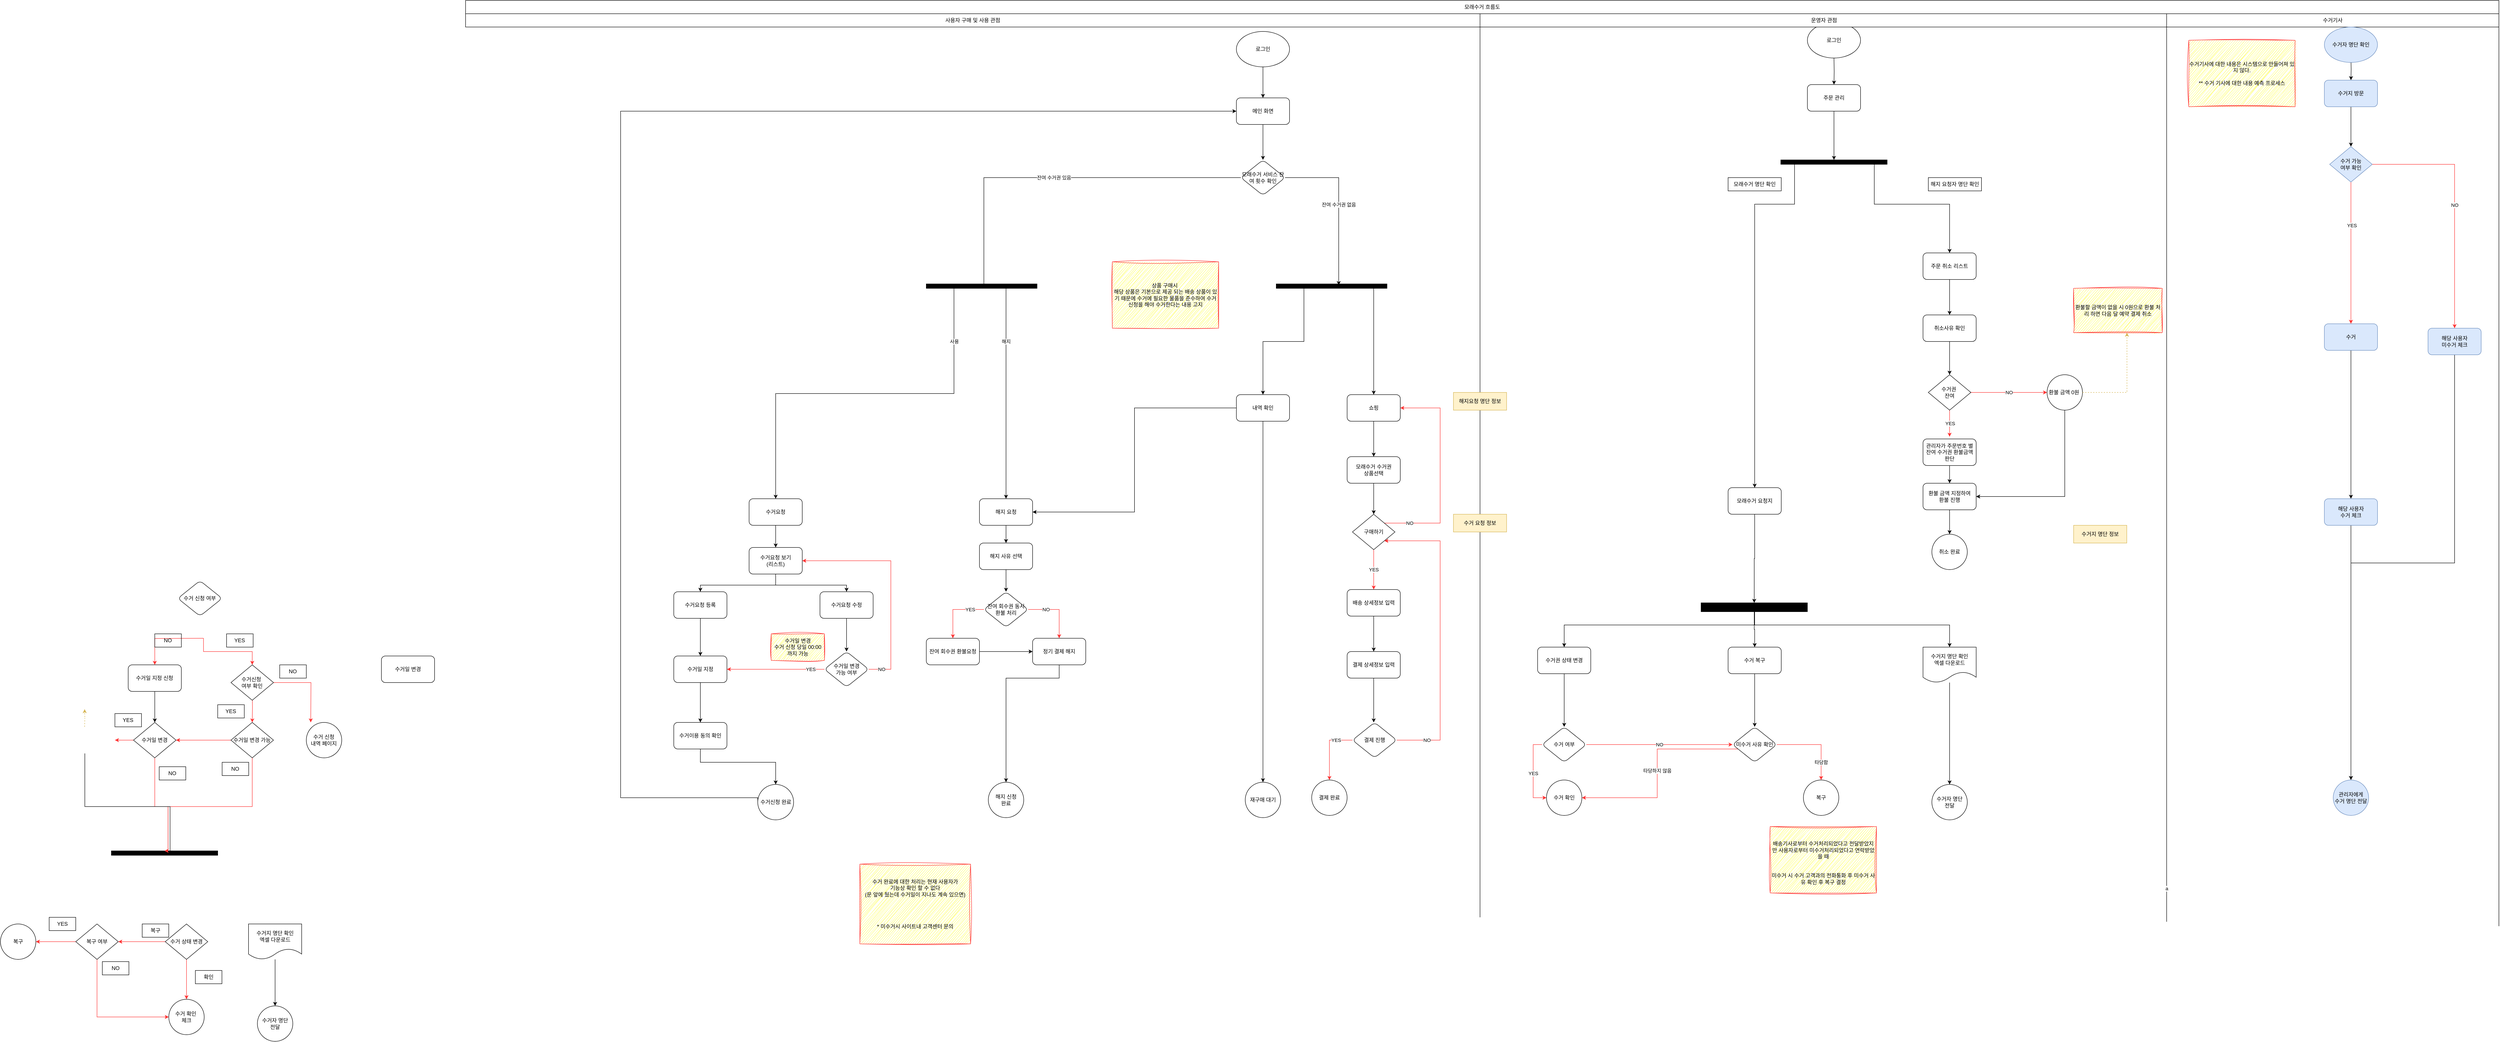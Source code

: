 <mxfile version="22.0.7" type="google">
  <diagram id="C5RBs43oDa-KdzZeNtuy" name="Page-1">
    <mxGraphModel grid="1" page="1" gridSize="10" guides="1" tooltips="1" connect="1" arrows="1" fold="1" pageScale="1" pageWidth="1200" pageHeight="1920" math="0" shadow="0">
      <root>
        <mxCell id="WIyWlLk6GJQsqaUBKTNV-0" />
        <mxCell id="WIyWlLk6GJQsqaUBKTNV-1" parent="WIyWlLk6GJQsqaUBKTNV-0" />
        <mxCell id="hfUMV4JjxT8LaMkukJHo-2" value="" style="edgeStyle=orthogonalEdgeStyle;rounded=0;orthogonalLoop=1;jettySize=auto;html=1;" edge="1" parent="WIyWlLk6GJQsqaUBKTNV-1" source="hfUMV4JjxT8LaMkukJHo-0" target="hfUMV4JjxT8LaMkukJHo-1">
          <mxGeometry relative="1" as="geometry" />
        </mxCell>
        <mxCell id="hfUMV4JjxT8LaMkukJHo-0" value="로그인" style="ellipse;whiteSpace=wrap;html=1;" vertex="1" parent="WIyWlLk6GJQsqaUBKTNV-1">
          <mxGeometry x="690" y="-60" width="120" height="80" as="geometry" />
        </mxCell>
        <mxCell id="hfUMV4JjxT8LaMkukJHo-4" style="edgeStyle=orthogonalEdgeStyle;rounded=0;orthogonalLoop=1;jettySize=auto;html=1;entryX=0.5;entryY=0;entryDx=0;entryDy=0;" edge="1" parent="WIyWlLk6GJQsqaUBKTNV-1" source="hfUMV4JjxT8LaMkukJHo-1" target="3d2tBKjzDwxo3XAQTUSo-152">
          <mxGeometry relative="1" as="geometry">
            <mxPoint x="750" y="280" as="targetPoint" />
          </mxGeometry>
        </mxCell>
        <mxCell id="hfUMV4JjxT8LaMkukJHo-1" value="메인 화면" style="rounded=1;whiteSpace=wrap;html=1;" vertex="1" parent="WIyWlLk6GJQsqaUBKTNV-1">
          <mxGeometry x="690" y="90" width="120" height="60" as="geometry" />
        </mxCell>
        <mxCell id="hfUMV4JjxT8LaMkukJHo-18" value="" style="edgeStyle=orthogonalEdgeStyle;rounded=0;orthogonalLoop=1;jettySize=auto;html=1;strokeColor=#FF3333;" edge="1" parent="WIyWlLk6GJQsqaUBKTNV-1" target="hfUMV4JjxT8LaMkukJHo-17">
          <mxGeometry relative="1" as="geometry">
            <mxPoint x="-1641.627" y="1309.986" as="sourcePoint" />
          </mxGeometry>
        </mxCell>
        <mxCell id="hfUMV4JjxT8LaMkukJHo-39" style="edgeStyle=orthogonalEdgeStyle;rounded=0;orthogonalLoop=1;jettySize=auto;html=1;entryX=0.5;entryY=0;entryDx=0;entryDy=0;strokeColor=#FF3333;" edge="1" parent="WIyWlLk6GJQsqaUBKTNV-1">
          <mxGeometry relative="1" as="geometry">
            <mxPoint x="-1641.627" y="1309.986" as="sourcePoint" />
            <mxPoint x="-1531.61" y="1370" as="targetPoint" />
            <Array as="points">
              <mxPoint x="-1641.55" y="1340" />
              <mxPoint x="-1531.55" y="1340" />
            </Array>
          </mxGeometry>
        </mxCell>
        <mxCell id="hfUMV4JjxT8LaMkukJHo-15" value="수거 신청 여부" style="rhombus;whiteSpace=wrap;html=1;rounded=1;" vertex="1" parent="WIyWlLk6GJQsqaUBKTNV-1">
          <mxGeometry x="-1699.55" y="1180" width="100" height="80" as="geometry" />
        </mxCell>
        <mxCell id="hfUMV4JjxT8LaMkukJHo-24" value="" style="edgeStyle=orthogonalEdgeStyle;rounded=0;orthogonalLoop=1;jettySize=auto;html=1;" edge="1" parent="WIyWlLk6GJQsqaUBKTNV-1" source="hfUMV4JjxT8LaMkukJHo-17" target="hfUMV4JjxT8LaMkukJHo-23">
          <mxGeometry relative="1" as="geometry" />
        </mxCell>
        <mxCell id="hfUMV4JjxT8LaMkukJHo-17" value="수거일 지정 신청" style="whiteSpace=wrap;html=1;rounded=1;" vertex="1" parent="WIyWlLk6GJQsqaUBKTNV-1">
          <mxGeometry x="-1811.61" y="1370" width="120" height="60" as="geometry" />
        </mxCell>
        <mxCell id="hfUMV4JjxT8LaMkukJHo-28" value="" style="edgeStyle=orthogonalEdgeStyle;rounded=0;orthogonalLoop=1;jettySize=auto;html=1;strokeColor=#FF3333;" edge="1" parent="WIyWlLk6GJQsqaUBKTNV-1" source="hfUMV4JjxT8LaMkukJHo-23">
          <mxGeometry relative="1" as="geometry">
            <mxPoint x="-1841.61" y="1540" as="targetPoint" />
          </mxGeometry>
        </mxCell>
        <mxCell id="hfUMV4JjxT8LaMkukJHo-374" style="edgeStyle=orthogonalEdgeStyle;rounded=0;orthogonalLoop=1;jettySize=auto;html=1;entryX=0.5;entryY=0;entryDx=0;entryDy=0;strokeColor=#FF3333;" edge="1" parent="WIyWlLk6GJQsqaUBKTNV-1" source="hfUMV4JjxT8LaMkukJHo-23" target="hfUMV4JjxT8LaMkukJHo-33">
          <mxGeometry relative="1" as="geometry">
            <Array as="points">
              <mxPoint x="-1751.61" y="1690" />
              <mxPoint x="-1721.61" y="1690" />
            </Array>
          </mxGeometry>
        </mxCell>
        <mxCell id="hfUMV4JjxT8LaMkukJHo-23" value="수거일 변경" style="rhombus;whiteSpace=wrap;html=1;" vertex="1" parent="WIyWlLk6GJQsqaUBKTNV-1">
          <mxGeometry x="-1799.61" y="1500" width="96" height="80" as="geometry" />
        </mxCell>
        <mxCell id="hfUMV4JjxT8LaMkukJHo-26" value="NO" style="text;html=1;strokeColor=default;fillColor=none;align=center;verticalAlign=middle;whiteSpace=wrap;rounded=0;" vertex="1" parent="WIyWlLk6GJQsqaUBKTNV-1">
          <mxGeometry x="-1751.61" y="1300" width="60" height="30" as="geometry" />
        </mxCell>
        <mxCell id="hfUMV4JjxT8LaMkukJHo-339" style="edgeStyle=orthogonalEdgeStyle;rounded=0;orthogonalLoop=1;jettySize=auto;html=1;dashed=1;fillColor=#fff2cc;strokeColor=#d6b656;" edge="1" parent="WIyWlLk6GJQsqaUBKTNV-1">
          <mxGeometry relative="1" as="geometry">
            <mxPoint x="-1910" y="1510" as="sourcePoint" />
            <mxPoint x="-1910" y="1470.0" as="targetPoint" />
          </mxGeometry>
        </mxCell>
        <mxCell id="hfUMV4JjxT8LaMkukJHo-27" value="수거일 변경" style="rounded=1;whiteSpace=wrap;html=1;" vertex="1" parent="WIyWlLk6GJQsqaUBKTNV-1">
          <mxGeometry x="-1240" y="1350" width="120" height="60" as="geometry" />
        </mxCell>
        <mxCell id="hfUMV4JjxT8LaMkukJHo-29" value="YES" style="text;html=1;strokeColor=default;fillColor=none;align=center;verticalAlign=middle;whiteSpace=wrap;rounded=0;" vertex="1" parent="WIyWlLk6GJQsqaUBKTNV-1">
          <mxGeometry x="-1841.61" y="1480" width="60" height="30" as="geometry" />
        </mxCell>
        <mxCell id="hfUMV4JjxT8LaMkukJHo-30" value="NO" style="text;html=1;strokeColor=default;fillColor=none;align=center;verticalAlign=middle;whiteSpace=wrap;rounded=0;" vertex="1" parent="WIyWlLk6GJQsqaUBKTNV-1">
          <mxGeometry x="-1741.61" y="1600" width="60" height="30" as="geometry" />
        </mxCell>
        <mxCell id="hfUMV4JjxT8LaMkukJHo-33" value="" style="whiteSpace=wrap;html=1;rounded=0;shadow=0;comic=0;labelBackgroundColor=none;strokeWidth=1;fillColor=#000000;fontFamily=Verdana;fontSize=12;align=center;rotation=0;" vertex="1" parent="WIyWlLk6GJQsqaUBKTNV-1">
          <mxGeometry x="-1849.55" y="1790" width="240" height="10" as="geometry" />
        </mxCell>
        <mxCell id="hfUMV4JjxT8LaMkukJHo-44" value="" style="edgeStyle=orthogonalEdgeStyle;rounded=0;orthogonalLoop=1;jettySize=auto;html=1;strokeColor=#FF3333;" edge="1" parent="WIyWlLk6GJQsqaUBKTNV-1" target="hfUMV4JjxT8LaMkukJHo-43">
          <mxGeometry relative="1" as="geometry">
            <mxPoint x="-1531.61" y="1430" as="sourcePoint" />
          </mxGeometry>
        </mxCell>
        <mxCell id="hfUMV4JjxT8LaMkukJHo-47" style="edgeStyle=orthogonalEdgeStyle;rounded=0;orthogonalLoop=1;jettySize=auto;html=1;exitX=0;exitY=0.5;exitDx=0;exitDy=0;entryX=1;entryY=0.5;entryDx=0;entryDy=0;strokeColor=#FF3333;" edge="1" parent="WIyWlLk6GJQsqaUBKTNV-1" source="hfUMV4JjxT8LaMkukJHo-43" target="hfUMV4JjxT8LaMkukJHo-23">
          <mxGeometry relative="1" as="geometry" />
        </mxCell>
        <mxCell id="hfUMV4JjxT8LaMkukJHo-375" style="edgeStyle=orthogonalEdgeStyle;rounded=0;orthogonalLoop=1;jettySize=auto;html=1;entryX=0.5;entryY=0;entryDx=0;entryDy=0;strokeColor=#FF3333;" edge="1" parent="WIyWlLk6GJQsqaUBKTNV-1" source="hfUMV4JjxT8LaMkukJHo-43" target="hfUMV4JjxT8LaMkukJHo-33">
          <mxGeometry relative="1" as="geometry">
            <Array as="points">
              <mxPoint x="-1531.61" y="1690" />
              <mxPoint x="-1721.61" y="1690" />
            </Array>
          </mxGeometry>
        </mxCell>
        <mxCell id="hfUMV4JjxT8LaMkukJHo-43" value="수거일 변경 가능" style="rhombus;whiteSpace=wrap;html=1;" vertex="1" parent="WIyWlLk6GJQsqaUBKTNV-1">
          <mxGeometry x="-1579.61" y="1500" width="96" height="80" as="geometry" />
        </mxCell>
        <mxCell id="hfUMV4JjxT8LaMkukJHo-46" value="NO" style="text;html=1;strokeColor=default;fillColor=none;align=center;verticalAlign=middle;whiteSpace=wrap;rounded=0;" vertex="1" parent="WIyWlLk6GJQsqaUBKTNV-1">
          <mxGeometry x="-1599.55" y="1590" width="60" height="30" as="geometry" />
        </mxCell>
        <mxCell id="hfUMV4JjxT8LaMkukJHo-48" value="YES" style="text;html=1;strokeColor=default;fillColor=none;align=center;verticalAlign=middle;whiteSpace=wrap;rounded=0;" vertex="1" parent="WIyWlLk6GJQsqaUBKTNV-1">
          <mxGeometry x="-1609.55" y="1460" width="60" height="30" as="geometry" />
        </mxCell>
        <mxCell id="hfUMV4JjxT8LaMkukJHo-49" value="수거일 변경&lt;br&gt;수거 신청 당일 00:00 까지 가능" style="text;html=1;strokeColor=#FF3333;fillColor=#FFFF33;align=center;verticalAlign=middle;whiteSpace=wrap;rounded=0;sketch=1;curveFitting=1;jiggle=2;" vertex="1" parent="WIyWlLk6GJQsqaUBKTNV-1">
          <mxGeometry x="-360" y="1300" width="120" height="60" as="geometry" />
        </mxCell>
        <mxCell id="hfUMV4JjxT8LaMkukJHo-55" value="" style="edgeStyle=orthogonalEdgeStyle;rounded=0;orthogonalLoop=1;jettySize=auto;html=1;" edge="1" parent="WIyWlLk6GJQsqaUBKTNV-1" source="hfUMV4JjxT8LaMkukJHo-52" target="hfUMV4JjxT8LaMkukJHo-54">
          <mxGeometry relative="1" as="geometry" />
        </mxCell>
        <mxCell id="hfUMV4JjxT8LaMkukJHo-52" value="쇼핑" style="whiteSpace=wrap;html=1;rounded=1;" vertex="1" parent="WIyWlLk6GJQsqaUBKTNV-1">
          <mxGeometry x="940" y="760" width="120" height="60" as="geometry" />
        </mxCell>
        <mxCell id="hfUMV4JjxT8LaMkukJHo-59" value="" style="edgeStyle=orthogonalEdgeStyle;rounded=0;orthogonalLoop=1;jettySize=auto;html=1;" edge="1" parent="WIyWlLk6GJQsqaUBKTNV-1" source="hfUMV4JjxT8LaMkukJHo-54">
          <mxGeometry relative="1" as="geometry">
            <mxPoint x="1000" y="1030" as="targetPoint" />
          </mxGeometry>
        </mxCell>
        <mxCell id="hfUMV4JjxT8LaMkukJHo-54" value="모래수거 수거권&lt;br&gt;상품선택" style="whiteSpace=wrap;html=1;rounded=1;" vertex="1" parent="WIyWlLk6GJQsqaUBKTNV-1">
          <mxGeometry x="940" y="900" width="120" height="60" as="geometry" />
        </mxCell>
        <mxCell id="hfUMV4JjxT8LaMkukJHo-64" value="YES" style="edgeStyle=orthogonalEdgeStyle;rounded=0;orthogonalLoop=1;jettySize=auto;html=1;strokeColor=#FF3333;" edge="1" parent="WIyWlLk6GJQsqaUBKTNV-1" source="hfUMV4JjxT8LaMkukJHo-60" target="hfUMV4JjxT8LaMkukJHo-63">
          <mxGeometry relative="1" as="geometry" />
        </mxCell>
        <mxCell id="3d2tBKjzDwxo3XAQTUSo-239" value="NO" style="edgeStyle=orthogonalEdgeStyle;rounded=0;orthogonalLoop=1;jettySize=auto;html=1;entryX=1;entryY=0.5;entryDx=0;entryDy=0;strokeColor=#FF3333;" edge="1" parent="WIyWlLk6GJQsqaUBKTNV-1" source="hfUMV4JjxT8LaMkukJHo-60" target="hfUMV4JjxT8LaMkukJHo-52">
          <mxGeometry x="-0.765" relative="1" as="geometry">
            <Array as="points">
              <mxPoint x="1150" y="1050" />
              <mxPoint x="1150" y="790" />
            </Array>
            <mxPoint x="1" as="offset" />
          </mxGeometry>
        </mxCell>
        <mxCell id="hfUMV4JjxT8LaMkukJHo-60" value="구매하기" style="rhombus;whiteSpace=wrap;html=1;" vertex="1" parent="WIyWlLk6GJQsqaUBKTNV-1">
          <mxGeometry x="952" y="1030" width="96" height="80" as="geometry" />
        </mxCell>
        <mxCell id="hfUMV4JjxT8LaMkukJHo-68" value="" style="edgeStyle=orthogonalEdgeStyle;rounded=0;orthogonalLoop=1;jettySize=auto;html=1;" edge="1" parent="WIyWlLk6GJQsqaUBKTNV-1" source="hfUMV4JjxT8LaMkukJHo-63" target="hfUMV4JjxT8LaMkukJHo-67">
          <mxGeometry relative="1" as="geometry" />
        </mxCell>
        <mxCell id="hfUMV4JjxT8LaMkukJHo-63" value="배송 상세정보 입력" style="rounded=1;whiteSpace=wrap;html=1;" vertex="1" parent="WIyWlLk6GJQsqaUBKTNV-1">
          <mxGeometry x="940" y="1200" width="120" height="60" as="geometry" />
        </mxCell>
        <mxCell id="3d2tBKjzDwxo3XAQTUSo-102" value="" style="edgeStyle=orthogonalEdgeStyle;rounded=0;orthogonalLoop=1;jettySize=auto;html=1;" edge="1" parent="WIyWlLk6GJQsqaUBKTNV-1" source="hfUMV4JjxT8LaMkukJHo-67">
          <mxGeometry relative="1" as="geometry">
            <mxPoint x="1000" y="1500" as="targetPoint" />
          </mxGeometry>
        </mxCell>
        <mxCell id="hfUMV4JjxT8LaMkukJHo-67" value="결제 상세정보 입력" style="whiteSpace=wrap;html=1;rounded=1;" vertex="1" parent="WIyWlLk6GJQsqaUBKTNV-1">
          <mxGeometry x="940" y="1340" width="120" height="60" as="geometry" />
        </mxCell>
        <mxCell id="hfUMV4JjxT8LaMkukJHo-71" value="상품 구매시&amp;nbsp;&lt;br&gt;해당 상품은 기본으로 제공 되는 배송 상품이 있기 때문에 수거에 필요한 물품을 준수하여 수거 신청을 해야 수거한다는 내용 고지" style="text;html=1;strokeColor=#FF3333;fillColor=#FFFF33;align=center;verticalAlign=middle;whiteSpace=wrap;rounded=0;sketch=1;curveFitting=1;jiggle=2;" vertex="1" parent="WIyWlLk6GJQsqaUBKTNV-1">
          <mxGeometry x="410" y="460" width="240" height="150" as="geometry" />
        </mxCell>
        <mxCell id="hfUMV4JjxT8LaMkukJHo-105" value="" style="edgeStyle=orthogonalEdgeStyle;rounded=0;orthogonalLoop=1;jettySize=auto;html=1;" edge="1" parent="WIyWlLk6GJQsqaUBKTNV-1" target="hfUMV4JjxT8LaMkukJHo-104">
          <mxGeometry relative="1" as="geometry">
            <mxPoint x="2039" as="sourcePoint" />
          </mxGeometry>
        </mxCell>
        <mxCell id="hfUMV4JjxT8LaMkukJHo-83" value="로그인" style="ellipse;whiteSpace=wrap;html=1;" vertex="1" parent="WIyWlLk6GJQsqaUBKTNV-1">
          <mxGeometry x="1979" y="-80" width="120" height="80" as="geometry" />
        </mxCell>
        <mxCell id="hfUMV4JjxT8LaMkukJHo-98" value="모래수거 흐름도" style="shape=process;whiteSpace=wrap;html=1;backgroundOutline=1;size=0;" vertex="1" parent="WIyWlLk6GJQsqaUBKTNV-1">
          <mxGeometry x="-1050" y="-130" width="4590" height="30" as="geometry" />
        </mxCell>
        <mxCell id="hfUMV4JjxT8LaMkukJHo-99" value="사용자 구매 및 사용 관점" style="shape=process;whiteSpace=wrap;html=1;backgroundOutline=1;size=0;" vertex="1" parent="WIyWlLk6GJQsqaUBKTNV-1">
          <mxGeometry x="-1050" y="-100" width="2290" height="30" as="geometry" />
        </mxCell>
        <mxCell id="hfUMV4JjxT8LaMkukJHo-102" value="" style="endArrow=none;html=1;rounded=0;" edge="1" parent="WIyWlLk6GJQsqaUBKTNV-1" source="hfUMV4JjxT8LaMkukJHo-303">
          <mxGeometry width="50" height="50" relative="1" as="geometry">
            <mxPoint x="1240" y="1940" as="sourcePoint" />
            <mxPoint x="1240" y="-70" as="targetPoint" />
          </mxGeometry>
        </mxCell>
        <mxCell id="hfUMV4JjxT8LaMkukJHo-103" value="&amp;nbsp;운영자 관점" style="shape=process;whiteSpace=wrap;html=1;backgroundOutline=1;size=0;" vertex="1" parent="WIyWlLk6GJQsqaUBKTNV-1">
          <mxGeometry x="1240" y="-100" width="1550" height="30" as="geometry" />
        </mxCell>
        <mxCell id="3d2tBKjzDwxo3XAQTUSo-72" style="edgeStyle=orthogonalEdgeStyle;rounded=0;orthogonalLoop=1;jettySize=auto;html=1;entryX=0.5;entryY=0;entryDx=0;entryDy=0;" edge="1" parent="WIyWlLk6GJQsqaUBKTNV-1" source="hfUMV4JjxT8LaMkukJHo-104" target="3d2tBKjzDwxo3XAQTUSo-36">
          <mxGeometry relative="1" as="geometry" />
        </mxCell>
        <mxCell id="hfUMV4JjxT8LaMkukJHo-104" value="주문 관리" style="rounded=1;whiteSpace=wrap;html=1;" vertex="1" parent="WIyWlLk6GJQsqaUBKTNV-1">
          <mxGeometry x="1979" y="60" width="120" height="60" as="geometry" />
        </mxCell>
        <mxCell id="rPkNx3lefUZQREJ5seEW-12" style="edgeStyle=orthogonalEdgeStyle;rounded=0;orthogonalLoop=1;jettySize=auto;html=1;entryX=0.5;entryY=0;entryDx=0;entryDy=0;" edge="1" parent="WIyWlLk6GJQsqaUBKTNV-1" source="hfUMV4JjxT8LaMkukJHo-106" target="3d2tBKjzDwxo3XAQTUSo-114">
          <mxGeometry relative="1" as="geometry" />
        </mxCell>
        <mxCell id="hfUMV4JjxT8LaMkukJHo-106" value="모래수거 요청지" style="whiteSpace=wrap;html=1;rounded=1;" vertex="1" parent="WIyWlLk6GJQsqaUBKTNV-1">
          <mxGeometry x="1800" y="970" width="120" height="60" as="geometry" />
        </mxCell>
        <mxCell id="hfUMV4JjxT8LaMkukJHo-304" value="수거 완료에 대한 처리는 현재 사용자가&lt;br&gt;기능상 확인 할 수 없다&lt;br&gt;(문 앞에 뒀는데 수거일이 지나도 계속 있으면)&lt;br&gt;&lt;br&gt;&lt;br&gt;&lt;br&gt;&lt;br&gt;* 미수거시 사이트내 고객센터 문의&lt;br&gt;" style="text;html=1;strokeColor=#FF3333;fillColor=#FFFF33;align=center;verticalAlign=middle;whiteSpace=wrap;rounded=0;sketch=1;curveFitting=1;jiggle=2;" vertex="1" parent="WIyWlLk6GJQsqaUBKTNV-1">
          <mxGeometry x="-160" y="1820" width="250" height="180" as="geometry" />
        </mxCell>
        <mxCell id="3d2tBKjzDwxo3XAQTUSo-127" value="" style="edgeStyle=orthogonalEdgeStyle;rounded=0;orthogonalLoop=1;jettySize=auto;html=1;entryX=0.5;entryY=0;entryDx=0;entryDy=0;" edge="1" parent="WIyWlLk6GJQsqaUBKTNV-1" source="hfUMV4JjxT8LaMkukJHo-305" target="3d2tBKjzDwxo3XAQTUSo-134">
          <mxGeometry relative="1" as="geometry">
            <mxPoint x="1680" y="1485" as="targetPoint" />
            <Array as="points" />
          </mxGeometry>
        </mxCell>
        <mxCell id="hfUMV4JjxT8LaMkukJHo-305" value="수거지 명단 확인&lt;br&gt;엑셀 다운로드" style="shape=document;whiteSpace=wrap;html=1;boundedLbl=1;" vertex="1" parent="WIyWlLk6GJQsqaUBKTNV-1">
          <mxGeometry x="2240" y="1330" width="120" height="80" as="geometry" />
        </mxCell>
        <mxCell id="hfUMV4JjxT8LaMkukJHo-308" value="수거기사" style="shape=process;whiteSpace=wrap;html=1;backgroundOutline=1;size=0;" vertex="1" parent="WIyWlLk6GJQsqaUBKTNV-1">
          <mxGeometry x="2790" y="-100" width="750" height="30" as="geometry" />
        </mxCell>
        <mxCell id="hfUMV4JjxT8LaMkukJHo-320" value="&lt;br&gt;배송기사로부터 수거처리되었다고 전달받았지만 사용자로부터 미수거처리되었다고 연락받았을 때&lt;br&gt;&lt;br&gt;&lt;br&gt;미수거 시 수거 고객과의 전화통화 후 미수거 사유 확인 후 복구 결정" style="text;html=1;strokeColor=#FF3333;fillColor=#FFFF33;align=center;verticalAlign=middle;whiteSpace=wrap;rounded=0;sketch=1;curveFitting=1;jiggle=2;" vertex="1" parent="WIyWlLk6GJQsqaUBKTNV-1">
          <mxGeometry x="1895" y="1735" width="240" height="150" as="geometry" />
        </mxCell>
        <mxCell id="hfUMV4JjxT8LaMkukJHo-351" value="" style="edgeStyle=orthogonalEdgeStyle;rounded=0;orthogonalLoop=1;jettySize=auto;html=1;" edge="1" parent="WIyWlLk6GJQsqaUBKTNV-1" target="hfUMV4JjxT8LaMkukJHo-350">
          <mxGeometry relative="1" as="geometry">
            <mxPoint x="3206" as="sourcePoint" />
          </mxGeometry>
        </mxCell>
        <mxCell id="hfUMV4JjxT8LaMkukJHo-355" style="edgeStyle=orthogonalEdgeStyle;rounded=0;orthogonalLoop=1;jettySize=auto;html=1;entryX=0.5;entryY=0;entryDx=0;entryDy=0;" edge="1" parent="WIyWlLk6GJQsqaUBKTNV-1" source="hfUMV4JjxT8LaMkukJHo-350" target="hfUMV4JjxT8LaMkukJHo-354">
          <mxGeometry relative="1" as="geometry" />
        </mxCell>
        <mxCell id="hfUMV4JjxT8LaMkukJHo-350" value="수거지 방문" style="rounded=1;whiteSpace=wrap;html=1;fillColor=#dae8fc;strokeColor=#6c8ebf;" vertex="1" parent="WIyWlLk6GJQsqaUBKTNV-1">
          <mxGeometry x="3146" y="50" width="120" height="60" as="geometry" />
        </mxCell>
        <mxCell id="hfUMV4JjxT8LaMkukJHo-365" value="" style="edgeStyle=orthogonalEdgeStyle;rounded=0;orthogonalLoop=1;jettySize=auto;html=1;strokeColor=#FF3333;" edge="1" parent="WIyWlLk6GJQsqaUBKTNV-1" source="hfUMV4JjxT8LaMkukJHo-354" target="hfUMV4JjxT8LaMkukJHo-364">
          <mxGeometry relative="1" as="geometry" />
        </mxCell>
        <mxCell id="rPkNx3lefUZQREJ5seEW-53" value="YES" style="edgeLabel;html=1;align=center;verticalAlign=middle;resizable=0;points=[];" connectable="0" vertex="1" parent="hfUMV4JjxT8LaMkukJHo-365">
          <mxGeometry x="-0.392" y="2" relative="1" as="geometry">
            <mxPoint as="offset" />
          </mxGeometry>
        </mxCell>
        <mxCell id="hfUMV4JjxT8LaMkukJHo-367" value="NO" style="edgeStyle=orthogonalEdgeStyle;rounded=0;orthogonalLoop=1;jettySize=auto;html=1;strokeColor=#FF3333;entryX=0.5;entryY=0;entryDx=0;entryDy=0;" edge="1" parent="WIyWlLk6GJQsqaUBKTNV-1" source="hfUMV4JjxT8LaMkukJHo-354" target="hfUMV4JjxT8LaMkukJHo-366">
          <mxGeometry relative="1" as="geometry">
            <mxPoint x="3090" y="470" as="targetPoint" />
          </mxGeometry>
        </mxCell>
        <mxCell id="hfUMV4JjxT8LaMkukJHo-354" value="수거 가능&lt;br&gt;여부 확인" style="rhombus;whiteSpace=wrap;html=1;fillColor=#dae8fc;strokeColor=#6c8ebf;" vertex="1" parent="WIyWlLk6GJQsqaUBKTNV-1">
          <mxGeometry x="3158" y="200" width="96" height="80" as="geometry" />
        </mxCell>
        <mxCell id="hfUMV4JjxT8LaMkukJHo-359" value="수거자 명단 확인" style="ellipse;whiteSpace=wrap;html=1;fillColor=#dae8fc;strokeColor=#6c8ebf;" vertex="1" parent="WIyWlLk6GJQsqaUBKTNV-1">
          <mxGeometry x="3146" y="-70" width="120" height="80" as="geometry" />
        </mxCell>
        <mxCell id="hfUMV4JjxT8LaMkukJHo-360" value="" style="endArrow=none;html=1;rounded=0;" edge="1" parent="WIyWlLk6GJQsqaUBKTNV-1">
          <mxGeometry width="50" height="50" relative="1" as="geometry">
            <mxPoint x="2790" y="1810" as="sourcePoint" />
            <mxPoint x="2790" y="-70" as="targetPoint" />
          </mxGeometry>
        </mxCell>
        <mxCell id="rPkNx3lefUZQREJ5seEW-56" style="edgeStyle=orthogonalEdgeStyle;rounded=0;orthogonalLoop=1;jettySize=auto;html=1;" edge="1" parent="WIyWlLk6GJQsqaUBKTNV-1" source="hfUMV4JjxT8LaMkukJHo-364" target="hfUMV4JjxT8LaMkukJHo-368">
          <mxGeometry relative="1" as="geometry" />
        </mxCell>
        <mxCell id="hfUMV4JjxT8LaMkukJHo-364" value="수거" style="rounded=1;whiteSpace=wrap;html=1;fillColor=#dae8fc;strokeColor=#6c8ebf;" vertex="1" parent="WIyWlLk6GJQsqaUBKTNV-1">
          <mxGeometry x="3146" y="600" width="120" height="60" as="geometry" />
        </mxCell>
        <mxCell id="rPkNx3lefUZQREJ5seEW-57" style="edgeStyle=orthogonalEdgeStyle;rounded=0;orthogonalLoop=1;jettySize=auto;html=1;entryX=0.5;entryY=0;entryDx=0;entryDy=0;" edge="1" parent="WIyWlLk6GJQsqaUBKTNV-1" source="hfUMV4JjxT8LaMkukJHo-366" target="3d2tBKjzDwxo3XAQTUSo-242">
          <mxGeometry relative="1" as="geometry">
            <Array as="points">
              <mxPoint x="3440" y="1140" />
              <mxPoint x="3206" y="1140" />
            </Array>
            <mxPoint x="3206" y="1230" as="targetPoint" />
          </mxGeometry>
        </mxCell>
        <mxCell id="hfUMV4JjxT8LaMkukJHo-366" value="해당 사용자 &lt;br&gt;미수거 체크" style="rounded=1;whiteSpace=wrap;html=1;fillColor=#dae8fc;strokeColor=#6c8ebf;" vertex="1" parent="WIyWlLk6GJQsqaUBKTNV-1">
          <mxGeometry x="3380" y="610" width="120" height="60" as="geometry" />
        </mxCell>
        <mxCell id="hfUMV4JjxT8LaMkukJHo-342" value="수거지 명단 정보" style="rounded=0;whiteSpace=wrap;html=1;fillColor=#fff2cc;strokeColor=#d6b656;" vertex="1" parent="WIyWlLk6GJQsqaUBKTNV-1">
          <mxGeometry x="2580" y="1055" width="120" height="40" as="geometry" />
        </mxCell>
        <mxCell id="3d2tBKjzDwxo3XAQTUSo-6" style="edgeStyle=orthogonalEdgeStyle;rounded=0;orthogonalLoop=1;jettySize=auto;html=1;entryX=0.552;entryY=0.847;entryDx=0;entryDy=0;entryPerimeter=0;" edge="1" parent="WIyWlLk6GJQsqaUBKTNV-1" target="hfUMV4JjxT8LaMkukJHo-33">
          <mxGeometry relative="1" as="geometry">
            <Array as="points">
              <mxPoint x="-1909.55" y="1690" />
              <mxPoint x="-1716.55" y="1690" />
            </Array>
            <mxPoint x="-1909.483" y="1570" as="sourcePoint" />
          </mxGeometry>
        </mxCell>
        <mxCell id="3d2tBKjzDwxo3XAQTUSo-25" value="" style="edgeStyle=orthogonalEdgeStyle;rounded=0;orthogonalLoop=1;jettySize=auto;html=1;" edge="1" parent="WIyWlLk6GJQsqaUBKTNV-1">
          <mxGeometry relative="1" as="geometry">
            <mxPoint x="490" y="1170" as="sourcePoint" />
          </mxGeometry>
        </mxCell>
        <mxCell id="3d2tBKjzDwxo3XAQTUSo-26" value="해지 신청 &lt;br&gt;완료" style="ellipse;whiteSpace=wrap;html=1;rounded=1;" vertex="1" parent="WIyWlLk6GJQsqaUBKTNV-1">
          <mxGeometry x="130" y="1635" width="80" height="80" as="geometry" />
        </mxCell>
        <mxCell id="3d2tBKjzDwxo3XAQTUSo-31" value="" style="endArrow=none;html=1;rounded=0;" edge="1" parent="WIyWlLk6GJQsqaUBKTNV-1">
          <mxGeometry width="50" height="50" relative="1" as="geometry">
            <mxPoint x="3540" y="1960" as="sourcePoint" />
            <mxPoint x="3540" y="-84" as="targetPoint" />
          </mxGeometry>
        </mxCell>
        <mxCell id="3d2tBKjzDwxo3XAQTUSo-48" style="edgeStyle=orthogonalEdgeStyle;rounded=0;orthogonalLoop=1;jettySize=auto;html=1;" edge="1" parent="WIyWlLk6GJQsqaUBKTNV-1" source="3d2tBKjzDwxo3XAQTUSo-36" target="hfUMV4JjxT8LaMkukJHo-106">
          <mxGeometry relative="1" as="geometry">
            <Array as="points">
              <mxPoint x="1950" y="330" />
              <mxPoint x="1860" y="330" />
            </Array>
          </mxGeometry>
        </mxCell>
        <mxCell id="3d2tBKjzDwxo3XAQTUSo-50" style="edgeStyle=orthogonalEdgeStyle;rounded=0;orthogonalLoop=1;jettySize=auto;html=1;" edge="1" parent="WIyWlLk6GJQsqaUBKTNV-1" source="3d2tBKjzDwxo3XAQTUSo-36" target="3d2tBKjzDwxo3XAQTUSo-42">
          <mxGeometry relative="1" as="geometry">
            <Array as="points">
              <mxPoint x="2130" y="330" />
              <mxPoint x="2300" y="330" />
            </Array>
          </mxGeometry>
        </mxCell>
        <mxCell id="3d2tBKjzDwxo3XAQTUSo-36" value="" style="whiteSpace=wrap;html=1;rounded=0;shadow=0;comic=0;labelBackgroundColor=none;strokeWidth=1;fillColor=#000000;fontFamily=Verdana;fontSize=12;align=center;rotation=0;" vertex="1" parent="WIyWlLk6GJQsqaUBKTNV-1">
          <mxGeometry x="1919" y="230" width="240" height="10" as="geometry" />
        </mxCell>
        <mxCell id="3d2tBKjzDwxo3XAQTUSo-55" value="" style="edgeStyle=orthogonalEdgeStyle;rounded=0;orthogonalLoop=1;jettySize=auto;html=1;" edge="1" parent="WIyWlLk6GJQsqaUBKTNV-1" source="3d2tBKjzDwxo3XAQTUSo-42" target="3d2tBKjzDwxo3XAQTUSo-54">
          <mxGeometry relative="1" as="geometry" />
        </mxCell>
        <mxCell id="3d2tBKjzDwxo3XAQTUSo-42" value="주문 취소 리스트" style="rounded=1;whiteSpace=wrap;html=1;" vertex="1" parent="WIyWlLk6GJQsqaUBKTNV-1">
          <mxGeometry x="2240" y="440" width="120" height="60" as="geometry" />
        </mxCell>
        <mxCell id="3d2tBKjzDwxo3XAQTUSo-45" value="해지요청 명단 정보" style="rounded=0;whiteSpace=wrap;html=1;fillColor=#fff2cc;strokeColor=#d6b656;" vertex="1" parent="WIyWlLk6GJQsqaUBKTNV-1">
          <mxGeometry x="1180" y="755" width="120" height="40" as="geometry" />
        </mxCell>
        <mxCell id="3d2tBKjzDwxo3XAQTUSo-52" value="a" style="endArrow=none;html=1;rounded=0;" edge="1" parent="WIyWlLk6GJQsqaUBKTNV-1">
          <mxGeometry width="50" height="50" relative="1" as="geometry">
            <mxPoint x="2790" y="1950" as="sourcePoint" />
            <mxPoint x="2790" y="1800" as="targetPoint" />
          </mxGeometry>
        </mxCell>
        <mxCell id="3d2tBKjzDwxo3XAQTUSo-53" value="" style="endArrow=none;html=1;rounded=0;" edge="1" parent="WIyWlLk6GJQsqaUBKTNV-1" target="hfUMV4JjxT8LaMkukJHo-303">
          <mxGeometry width="50" height="50" relative="1" as="geometry">
            <mxPoint x="1240" y="1940" as="sourcePoint" />
            <mxPoint x="1240" y="-70" as="targetPoint" />
          </mxGeometry>
        </mxCell>
        <mxCell id="hfUMV4JjxT8LaMkukJHo-303" value="수거 요청 정보" style="rounded=0;whiteSpace=wrap;html=1;fillColor=#fff2cc;strokeColor=#d6b656;" vertex="1" parent="WIyWlLk6GJQsqaUBKTNV-1">
          <mxGeometry x="1180" y="1030" width="120" height="40" as="geometry" />
        </mxCell>
        <mxCell id="3d2tBKjzDwxo3XAQTUSo-57" style="edgeStyle=orthogonalEdgeStyle;rounded=0;orthogonalLoop=1;jettySize=auto;html=1;entryX=0.5;entryY=0;entryDx=0;entryDy=0;" edge="1" parent="WIyWlLk6GJQsqaUBKTNV-1" source="3d2tBKjzDwxo3XAQTUSo-54" target="3d2tBKjzDwxo3XAQTUSo-56">
          <mxGeometry relative="1" as="geometry" />
        </mxCell>
        <mxCell id="3d2tBKjzDwxo3XAQTUSo-54" value="취소사유 확인" style="whiteSpace=wrap;html=1;rounded=1;" vertex="1" parent="WIyWlLk6GJQsqaUBKTNV-1">
          <mxGeometry x="2240" y="580" width="120" height="60" as="geometry" />
        </mxCell>
        <mxCell id="3d2tBKjzDwxo3XAQTUSo-59" value="NO" style="edgeStyle=orthogonalEdgeStyle;rounded=0;orthogonalLoop=1;jettySize=auto;html=1;strokeColor=#FF3333;" edge="1" parent="WIyWlLk6GJQsqaUBKTNV-1" source="3d2tBKjzDwxo3XAQTUSo-56" target="3d2tBKjzDwxo3XAQTUSo-60">
          <mxGeometry relative="1" as="geometry">
            <mxPoint x="2416" y="755" as="targetPoint" />
          </mxGeometry>
        </mxCell>
        <mxCell id="3d2tBKjzDwxo3XAQTUSo-67" value="YES" style="edgeStyle=orthogonalEdgeStyle;rounded=0;orthogonalLoop=1;jettySize=auto;html=1;strokeColor=#FF3333;" edge="1" parent="WIyWlLk6GJQsqaUBKTNV-1" source="3d2tBKjzDwxo3XAQTUSo-56">
          <mxGeometry relative="1" as="geometry">
            <mxPoint x="2300" y="855" as="targetPoint" />
          </mxGeometry>
        </mxCell>
        <mxCell id="3d2tBKjzDwxo3XAQTUSo-56" value="수거권&amp;nbsp;&lt;br&gt;잔여" style="rhombus;whiteSpace=wrap;html=1;" vertex="1" parent="WIyWlLk6GJQsqaUBKTNV-1">
          <mxGeometry x="2252" y="715" width="96" height="80" as="geometry" />
        </mxCell>
        <mxCell id="3d2tBKjzDwxo3XAQTUSo-76" style="edgeStyle=orthogonalEdgeStyle;rounded=0;orthogonalLoop=1;jettySize=auto;html=1;entryX=1;entryY=0.5;entryDx=0;entryDy=0;" edge="1" parent="WIyWlLk6GJQsqaUBKTNV-1" source="3d2tBKjzDwxo3XAQTUSo-60" target="3d2tBKjzDwxo3XAQTUSo-74">
          <mxGeometry relative="1" as="geometry">
            <Array as="points">
              <mxPoint x="2560" y="990" />
            </Array>
          </mxGeometry>
        </mxCell>
        <mxCell id="3d2tBKjzDwxo3XAQTUSo-60" value="환불 금액 0원&amp;nbsp;" style="ellipse;whiteSpace=wrap;html=1;aspect=fixed;" vertex="1" parent="WIyWlLk6GJQsqaUBKTNV-1">
          <mxGeometry x="2520" y="715" width="80" height="80" as="geometry" />
        </mxCell>
        <mxCell id="3d2tBKjzDwxo3XAQTUSo-61" value="환불할 금액이 없을 시 0원으로 환불 처리 하면 다음 달 예약 결제 취소" style="text;html=1;strokeColor=#FF3333;fillColor=#FFFF33;align=center;verticalAlign=middle;whiteSpace=wrap;rounded=0;sketch=1;curveFitting=1;jiggle=2;" vertex="1" parent="WIyWlLk6GJQsqaUBKTNV-1">
          <mxGeometry x="2580" y="520" width="200" height="100" as="geometry" />
        </mxCell>
        <mxCell id="3d2tBKjzDwxo3XAQTUSo-62" style="edgeStyle=orthogonalEdgeStyle;rounded=0;orthogonalLoop=1;jettySize=auto;html=1;entryX=0.602;entryY=1.001;entryDx=0;entryDy=0;entryPerimeter=0;dashed=1;fillColor=#fff2cc;strokeColor=#d6b656;" edge="1" parent="WIyWlLk6GJQsqaUBKTNV-1" source="3d2tBKjzDwxo3XAQTUSo-60" target="3d2tBKjzDwxo3XAQTUSo-61">
          <mxGeometry relative="1" as="geometry">
            <Array as="points">
              <mxPoint x="2700" y="755" />
            </Array>
          </mxGeometry>
        </mxCell>
        <mxCell id="3d2tBKjzDwxo3XAQTUSo-75" value="" style="edgeStyle=orthogonalEdgeStyle;rounded=0;orthogonalLoop=1;jettySize=auto;html=1;" edge="1" parent="WIyWlLk6GJQsqaUBKTNV-1" source="3d2tBKjzDwxo3XAQTUSo-66" target="3d2tBKjzDwxo3XAQTUSo-74">
          <mxGeometry relative="1" as="geometry" />
        </mxCell>
        <mxCell id="3d2tBKjzDwxo3XAQTUSo-66" value="관리자가 주문번호 별 잔여 수거권 환불금액 판단" style="rounded=1;whiteSpace=wrap;html=1;" vertex="1" parent="WIyWlLk6GJQsqaUBKTNV-1">
          <mxGeometry x="2240" y="860" width="120" height="60" as="geometry" />
        </mxCell>
        <mxCell id="3d2tBKjzDwxo3XAQTUSo-71" value="취소 완료" style="ellipse;whiteSpace=wrap;html=1;aspect=fixed;" vertex="1" parent="WIyWlLk6GJQsqaUBKTNV-1">
          <mxGeometry x="2260" y="1075" width="80" height="80" as="geometry" />
        </mxCell>
        <mxCell id="3d2tBKjzDwxo3XAQTUSo-77" style="edgeStyle=orthogonalEdgeStyle;rounded=0;orthogonalLoop=1;jettySize=auto;html=1;entryX=0.5;entryY=0;entryDx=0;entryDy=0;" edge="1" parent="WIyWlLk6GJQsqaUBKTNV-1" source="3d2tBKjzDwxo3XAQTUSo-74" target="3d2tBKjzDwxo3XAQTUSo-71">
          <mxGeometry relative="1" as="geometry" />
        </mxCell>
        <mxCell id="3d2tBKjzDwxo3XAQTUSo-74" value="환불 금액 지정하여 &lt;br&gt;환불 진행" style="whiteSpace=wrap;html=1;rounded=1;" vertex="1" parent="WIyWlLk6GJQsqaUBKTNV-1">
          <mxGeometry x="2240" y="960" width="120" height="60" as="geometry" />
        </mxCell>
        <mxCell id="3d2tBKjzDwxo3XAQTUSo-78" value="모래수거 명단 확인" style="text;html=1;strokeColor=default;fillColor=none;align=center;verticalAlign=middle;whiteSpace=wrap;rounded=0;" vertex="1" parent="WIyWlLk6GJQsqaUBKTNV-1">
          <mxGeometry x="1800" y="270" width="120" height="30" as="geometry" />
        </mxCell>
        <mxCell id="3d2tBKjzDwxo3XAQTUSo-79" value="해지 요청자 명단 확인" style="text;html=1;strokeColor=default;fillColor=none;align=center;verticalAlign=middle;whiteSpace=wrap;rounded=0;" vertex="1" parent="WIyWlLk6GJQsqaUBKTNV-1">
          <mxGeometry x="2252" y="270" width="120" height="30" as="geometry" />
        </mxCell>
        <mxCell id="3d2tBKjzDwxo3XAQTUSo-86" value="YES" style="text;html=1;strokeColor=default;fillColor=none;align=center;verticalAlign=middle;whiteSpace=wrap;rounded=0;" vertex="1" parent="WIyWlLk6GJQsqaUBKTNV-1">
          <mxGeometry x="-1589.55" y="1300" width="60" height="30" as="geometry" />
        </mxCell>
        <mxCell id="3d2tBKjzDwxo3XAQTUSo-91" style="edgeStyle=orthogonalEdgeStyle;rounded=0;orthogonalLoop=1;jettySize=auto;html=1;strokeColor=#FF3333;" edge="1" parent="WIyWlLk6GJQsqaUBKTNV-1" source="3d2tBKjzDwxo3XAQTUSo-90">
          <mxGeometry relative="1" as="geometry">
            <mxPoint x="-1399.55" y="1500" as="targetPoint" />
          </mxGeometry>
        </mxCell>
        <mxCell id="3d2tBKjzDwxo3XAQTUSo-90" value="수거신청&amp;nbsp;&lt;br&gt;여부 확인" style="rhombus;whiteSpace=wrap;html=1;" vertex="1" parent="WIyWlLk6GJQsqaUBKTNV-1">
          <mxGeometry x="-1579.61" y="1370" width="96" height="80" as="geometry" />
        </mxCell>
        <mxCell id="3d2tBKjzDwxo3XAQTUSo-92" value="수거 신청 &lt;br&gt;내역 페이지" style="ellipse;whiteSpace=wrap;html=1;aspect=fixed;" vertex="1" parent="WIyWlLk6GJQsqaUBKTNV-1">
          <mxGeometry x="-1409.55" y="1500" width="80" height="80" as="geometry" />
        </mxCell>
        <mxCell id="3d2tBKjzDwxo3XAQTUSo-93" value="NO" style="text;html=1;strokeColor=default;fillColor=none;align=center;verticalAlign=middle;whiteSpace=wrap;rounded=0;" vertex="1" parent="WIyWlLk6GJQsqaUBKTNV-1">
          <mxGeometry x="-1469.55" y="1370" width="60" height="30" as="geometry" />
        </mxCell>
        <mxCell id="3d2tBKjzDwxo3XAQTUSo-105" value="수거기사에 대한 내용은 시스템으로 만들어져 있지 않다.&lt;br&gt;&lt;br&gt;** 수거 기사에 대한 내용 예측 프로세스" style="text;html=1;strokeColor=#FF3333;fillColor=#FFFF33;align=center;verticalAlign=middle;whiteSpace=wrap;rounded=0;sketch=1;curveFitting=1;jiggle=2;" vertex="1" parent="WIyWlLk6GJQsqaUBKTNV-1">
          <mxGeometry x="2840" y="-40" width="240" height="150" as="geometry" />
        </mxCell>
        <mxCell id="3d2tBKjzDwxo3XAQTUSo-119" style="edgeStyle=orthogonalEdgeStyle;rounded=0;orthogonalLoop=1;jettySize=auto;html=1;entryX=0.5;entryY=0;entryDx=0;entryDy=0;exitX=0.5;exitY=1;exitDx=0;exitDy=0;" edge="1" parent="WIyWlLk6GJQsqaUBKTNV-1" source="3d2tBKjzDwxo3XAQTUSo-114" target="rPkNx3lefUZQREJ5seEW-38">
          <mxGeometry relative="1" as="geometry">
            <Array as="points">
              <mxPoint x="1859" y="1280" />
              <mxPoint x="1430" y="1280" />
            </Array>
            <mxPoint x="1488" y="1315" as="targetPoint" />
          </mxGeometry>
        </mxCell>
        <mxCell id="rPkNx3lefUZQREJ5seEW-44" style="edgeStyle=orthogonalEdgeStyle;rounded=0;orthogonalLoop=1;jettySize=auto;html=1;" edge="1" parent="WIyWlLk6GJQsqaUBKTNV-1" source="3d2tBKjzDwxo3XAQTUSo-114" target="hfUMV4JjxT8LaMkukJHo-305">
          <mxGeometry relative="1" as="geometry">
            <Array as="points">
              <mxPoint x="1860" y="1280" />
              <mxPoint x="2300" y="1280" />
            </Array>
          </mxGeometry>
        </mxCell>
        <mxCell id="3d2tBKjzDwxo3XAQTUSo-219" style="edgeStyle=orthogonalEdgeStyle;rounded=0;orthogonalLoop=1;jettySize=auto;html=1;entryX=0.5;entryY=0;entryDx=0;entryDy=0;" edge="1" parent="WIyWlLk6GJQsqaUBKTNV-1" source="3d2tBKjzDwxo3XAQTUSo-114" target="rPkNx3lefUZQREJ5seEW-28">
          <mxGeometry relative="1" as="geometry" />
        </mxCell>
        <mxCell id="3d2tBKjzDwxo3XAQTUSo-114" value="" style="whiteSpace=wrap;html=1;rounded=0;shadow=0;comic=0;labelBackgroundColor=none;strokeWidth=1;fillColor=#000000;fontFamily=Verdana;fontSize=12;align=center;rotation=0;" vertex="1" parent="WIyWlLk6GJQsqaUBKTNV-1">
          <mxGeometry x="1739" y="1230" width="240" height="20" as="geometry" />
        </mxCell>
        <mxCell id="3d2tBKjzDwxo3XAQTUSo-134" value="수거자 명단&lt;br style=&quot;border-color: var(--border-color);&quot;&gt;전달" style="ellipse;whiteSpace=wrap;html=1;aspect=fixed;" vertex="1" parent="WIyWlLk6GJQsqaUBKTNV-1">
          <mxGeometry x="2260" y="1640" width="80" height="80" as="geometry" />
        </mxCell>
        <mxCell id="3d2tBKjzDwxo3XAQTUSo-154" value="잔여 수거권 있음" style="edgeStyle=orthogonalEdgeStyle;rounded=0;orthogonalLoop=1;jettySize=auto;html=1;exitX=0;exitY=0.5;exitDx=0;exitDy=0;entryX=0.5;entryY=0;entryDx=0;entryDy=0;" edge="1" parent="WIyWlLk6GJQsqaUBKTNV-1" source="3d2tBKjzDwxo3XAQTUSo-152" target="3d2tBKjzDwxo3XAQTUSo-156">
          <mxGeometry relative="1" as="geometry">
            <mxPoint x="330" y="410.0" as="targetPoint" />
            <Array as="points">
              <mxPoint x="120" y="270" />
              <mxPoint x="120" y="520" />
            </Array>
          </mxGeometry>
        </mxCell>
        <mxCell id="3d2tBKjzDwxo3XAQTUSo-152" value="모래수거 서비스 잔여 횟수 확인" style="rhombus;whiteSpace=wrap;html=1;rounded=1;" vertex="1" parent="WIyWlLk6GJQsqaUBKTNV-1">
          <mxGeometry x="700" y="230" width="100" height="80" as="geometry" />
        </mxCell>
        <mxCell id="3d2tBKjzDwxo3XAQTUSo-158" value="사용" style="edgeStyle=orthogonalEdgeStyle;rounded=0;orthogonalLoop=1;jettySize=auto;html=1;exitX=0.25;exitY=1;exitDx=0;exitDy=0;" edge="1" parent="WIyWlLk6GJQsqaUBKTNV-1" source="3d2tBKjzDwxo3XAQTUSo-156" target="3d2tBKjzDwxo3XAQTUSo-178">
          <mxGeometry x="-0.727" relative="1" as="geometry">
            <mxPoint x="110.0" y="785.0" as="targetPoint" />
            <mxPoint as="offset" />
          </mxGeometry>
        </mxCell>
        <mxCell id="3d2tBKjzDwxo3XAQTUSo-183" value="해지" style="edgeStyle=orthogonalEdgeStyle;rounded=0;orthogonalLoop=1;jettySize=auto;html=1;entryX=0.5;entryY=0;entryDx=0;entryDy=0;" edge="1" parent="WIyWlLk6GJQsqaUBKTNV-1" source="3d2tBKjzDwxo3XAQTUSo-156" target="3d2tBKjzDwxo3XAQTUSo-175">
          <mxGeometry x="-0.494" relative="1" as="geometry">
            <Array as="points">
              <mxPoint x="170" y="640" />
              <mxPoint x="170" y="640" />
            </Array>
            <mxPoint as="offset" />
          </mxGeometry>
        </mxCell>
        <mxCell id="3d2tBKjzDwxo3XAQTUSo-156" value="" style="whiteSpace=wrap;html=1;rounded=0;shadow=0;comic=0;labelBackgroundColor=none;strokeWidth=1;fillColor=#000000;fontFamily=Verdana;fontSize=12;align=center;rotation=0;" vertex="1" parent="WIyWlLk6GJQsqaUBKTNV-1">
          <mxGeometry x="-10" y="510" width="250" height="10" as="geometry" />
        </mxCell>
        <mxCell id="3d2tBKjzDwxo3XAQTUSo-204" value="" style="edgeStyle=orthogonalEdgeStyle;rounded=0;orthogonalLoop=1;jettySize=auto;html=1;" edge="1" parent="WIyWlLk6GJQsqaUBKTNV-1" source="3d2tBKjzDwxo3XAQTUSo-178" target="3d2tBKjzDwxo3XAQTUSo-181">
          <mxGeometry relative="1" as="geometry" />
        </mxCell>
        <mxCell id="3d2tBKjzDwxo3XAQTUSo-178" value="수거요청" style="whiteSpace=wrap;html=1;rounded=1;" vertex="1" parent="WIyWlLk6GJQsqaUBKTNV-1">
          <mxGeometry x="-410" y="995" width="120" height="60" as="geometry" />
        </mxCell>
        <mxCell id="3d2tBKjzDwxo3XAQTUSo-194" value="" style="edgeStyle=orthogonalEdgeStyle;rounded=0;orthogonalLoop=1;jettySize=auto;html=1;" edge="1" parent="WIyWlLk6GJQsqaUBKTNV-1" source="3d2tBKjzDwxo3XAQTUSo-180" target="rPkNx3lefUZQREJ5seEW-0">
          <mxGeometry relative="1" as="geometry" />
        </mxCell>
        <mxCell id="3d2tBKjzDwxo3XAQTUSo-180" value="수거요청 등록" style="whiteSpace=wrap;html=1;rounded=1;" vertex="1" parent="WIyWlLk6GJQsqaUBKTNV-1">
          <mxGeometry x="-580" y="1205" width="120" height="60" as="geometry" />
        </mxCell>
        <mxCell id="3d2tBKjzDwxo3XAQTUSo-205" style="edgeStyle=orthogonalEdgeStyle;rounded=0;orthogonalLoop=1;jettySize=auto;html=1;entryX=0.5;entryY=0;entryDx=0;entryDy=0;" edge="1" parent="WIyWlLk6GJQsqaUBKTNV-1" source="3d2tBKjzDwxo3XAQTUSo-181" target="3d2tBKjzDwxo3XAQTUSo-180">
          <mxGeometry relative="1" as="geometry">
            <Array as="points">
              <mxPoint x="-350" y="1190" />
              <mxPoint x="-520" y="1190" />
            </Array>
          </mxGeometry>
        </mxCell>
        <mxCell id="3d2tBKjzDwxo3XAQTUSo-207" style="edgeStyle=orthogonalEdgeStyle;rounded=0;orthogonalLoop=1;jettySize=auto;html=1;" edge="1" parent="WIyWlLk6GJQsqaUBKTNV-1" source="3d2tBKjzDwxo3XAQTUSo-181" target="3d2tBKjzDwxo3XAQTUSo-206">
          <mxGeometry relative="1" as="geometry">
            <Array as="points">
              <mxPoint x="-350" y="1190" />
              <mxPoint x="-190" y="1190" />
            </Array>
          </mxGeometry>
        </mxCell>
        <mxCell id="3d2tBKjzDwxo3XAQTUSo-181" value="수거요청 보기&lt;br&gt;(리스트)" style="whiteSpace=wrap;html=1;rounded=1;" vertex="1" parent="WIyWlLk6GJQsqaUBKTNV-1">
          <mxGeometry x="-410" y="1105" width="120" height="60" as="geometry" />
        </mxCell>
        <mxCell id="3d2tBKjzDwxo3XAQTUSo-164" value="해지 사유 선택" style="rounded=1;whiteSpace=wrap;html=1;" vertex="1" parent="WIyWlLk6GJQsqaUBKTNV-1">
          <mxGeometry x="110" y="1095" width="120" height="60" as="geometry" />
        </mxCell>
        <mxCell id="3d2tBKjzDwxo3XAQTUSo-165" value="잔여 회수권 동시 환불 처리" style="rhombus;whiteSpace=wrap;html=1;rounded=1;" vertex="1" parent="WIyWlLk6GJQsqaUBKTNV-1">
          <mxGeometry x="120" y="1205" width="100" height="80" as="geometry" />
        </mxCell>
        <mxCell id="3d2tBKjzDwxo3XAQTUSo-168" style="edgeStyle=orthogonalEdgeStyle;rounded=0;orthogonalLoop=1;jettySize=auto;html=1;exitX=0.5;exitY=1;exitDx=0;exitDy=0;entryX=0.5;entryY=0;entryDx=0;entryDy=0;" edge="1" parent="WIyWlLk6GJQsqaUBKTNV-1" source="3d2tBKjzDwxo3XAQTUSo-164" target="3d2tBKjzDwxo3XAQTUSo-165">
          <mxGeometry relative="1" as="geometry" />
        </mxCell>
        <mxCell id="3d2tBKjzDwxo3XAQTUSo-184" style="edgeStyle=orthogonalEdgeStyle;rounded=0;orthogonalLoop=1;jettySize=auto;html=1;entryX=0.5;entryY=0;entryDx=0;entryDy=0;" edge="1" parent="WIyWlLk6GJQsqaUBKTNV-1" source="3d2tBKjzDwxo3XAQTUSo-166" target="3d2tBKjzDwxo3XAQTUSo-26">
          <mxGeometry relative="1" as="geometry">
            <Array as="points">
              <mxPoint x="290" y="1400" />
              <mxPoint x="170" y="1400" />
            </Array>
          </mxGeometry>
        </mxCell>
        <mxCell id="3d2tBKjzDwxo3XAQTUSo-166" value="정기 결제 해지" style="rounded=1;whiteSpace=wrap;html=1;" vertex="1" parent="WIyWlLk6GJQsqaUBKTNV-1">
          <mxGeometry x="230" y="1310" width="120" height="60" as="geometry" />
        </mxCell>
        <mxCell id="3d2tBKjzDwxo3XAQTUSo-169" value="NO" style="edgeStyle=orthogonalEdgeStyle;rounded=0;orthogonalLoop=1;jettySize=auto;html=1;exitX=1;exitY=0.5;exitDx=0;exitDy=0;strokeColor=#FF3333;" edge="1" parent="WIyWlLk6GJQsqaUBKTNV-1" source="3d2tBKjzDwxo3XAQTUSo-165" target="3d2tBKjzDwxo3XAQTUSo-166">
          <mxGeometry x="-0.407" relative="1" as="geometry">
            <mxPoint as="offset" />
          </mxGeometry>
        </mxCell>
        <mxCell id="3d2tBKjzDwxo3XAQTUSo-171" style="edgeStyle=orthogonalEdgeStyle;rounded=0;orthogonalLoop=1;jettySize=auto;html=1;exitX=1;exitY=0.5;exitDx=0;exitDy=0;entryX=0;entryY=0.5;entryDx=0;entryDy=0;" edge="1" parent="WIyWlLk6GJQsqaUBKTNV-1" source="3d2tBKjzDwxo3XAQTUSo-167" target="3d2tBKjzDwxo3XAQTUSo-166">
          <mxGeometry relative="1" as="geometry" />
        </mxCell>
        <mxCell id="3d2tBKjzDwxo3XAQTUSo-167" value="잔여 회수권 환불요청" style="rounded=1;whiteSpace=wrap;html=1;" vertex="1" parent="WIyWlLk6GJQsqaUBKTNV-1">
          <mxGeometry x="-10" y="1310" width="120" height="60" as="geometry" />
        </mxCell>
        <mxCell id="3d2tBKjzDwxo3XAQTUSo-170" value="YES" style="edgeStyle=orthogonalEdgeStyle;rounded=0;orthogonalLoop=1;jettySize=auto;html=1;exitX=0;exitY=0.5;exitDx=0;exitDy=0;entryX=0.5;entryY=0;entryDx=0;entryDy=0;strokeColor=#FF3333;" edge="1" parent="WIyWlLk6GJQsqaUBKTNV-1" source="3d2tBKjzDwxo3XAQTUSo-165" target="3d2tBKjzDwxo3XAQTUSo-167">
          <mxGeometry x="-0.555" relative="1" as="geometry">
            <mxPoint x="-1" as="offset" />
          </mxGeometry>
        </mxCell>
        <mxCell id="3d2tBKjzDwxo3XAQTUSo-176" style="edgeStyle=orthogonalEdgeStyle;rounded=0;orthogonalLoop=1;jettySize=auto;html=1;exitX=0.5;exitY=1;exitDx=0;exitDy=0;entryX=0.5;entryY=0;entryDx=0;entryDy=0;" edge="1" parent="WIyWlLk6GJQsqaUBKTNV-1" source="3d2tBKjzDwxo3XAQTUSo-175" target="3d2tBKjzDwxo3XAQTUSo-164">
          <mxGeometry relative="1" as="geometry" />
        </mxCell>
        <mxCell id="3d2tBKjzDwxo3XAQTUSo-175" value="해지 요청" style="rounded=1;whiteSpace=wrap;html=1;" vertex="1" parent="WIyWlLk6GJQsqaUBKTNV-1">
          <mxGeometry x="110" y="995" width="120" height="60" as="geometry" />
        </mxCell>
        <mxCell id="3d2tBKjzDwxo3XAQTUSo-198" style="edgeStyle=orthogonalEdgeStyle;rounded=0;orthogonalLoop=1;jettySize=auto;html=1;entryX=0.5;entryY=0;entryDx=0;entryDy=0;" edge="1" parent="WIyWlLk6GJQsqaUBKTNV-1" source="rPkNx3lefUZQREJ5seEW-0" target="rPkNx3lefUZQREJ5seEW-2">
          <mxGeometry relative="1" as="geometry" />
        </mxCell>
        <mxCell id="rPkNx3lefUZQREJ5seEW-0" value="수거일 지정" style="rounded=1;whiteSpace=wrap;html=1;" vertex="1" parent="WIyWlLk6GJQsqaUBKTNV-1">
          <mxGeometry x="-580" y="1350" width="120" height="60" as="geometry" />
        </mxCell>
        <mxCell id="3d2tBKjzDwxo3XAQTUSo-201" style="edgeStyle=orthogonalEdgeStyle;rounded=0;orthogonalLoop=1;jettySize=auto;html=1;" edge="1" parent="WIyWlLk6GJQsqaUBKTNV-1" source="rPkNx3lefUZQREJ5seEW-2" target="rPkNx3lefUZQREJ5seEW-6">
          <mxGeometry relative="1" as="geometry">
            <Array as="points">
              <mxPoint x="-520" y="1590" />
              <mxPoint x="-350" y="1590" />
            </Array>
          </mxGeometry>
        </mxCell>
        <mxCell id="rPkNx3lefUZQREJ5seEW-2" value="수거이용 동의 확인" style="whiteSpace=wrap;html=1;rounded=1;" vertex="1" parent="WIyWlLk6GJQsqaUBKTNV-1">
          <mxGeometry x="-580" y="1500" width="120" height="60" as="geometry" />
        </mxCell>
        <mxCell id="3d2tBKjzDwxo3XAQTUSo-193" style="edgeStyle=orthogonalEdgeStyle;rounded=0;orthogonalLoop=1;jettySize=auto;html=1;entryX=0;entryY=0.5;entryDx=0;entryDy=0;exitX=0;exitY=0.5;exitDx=0;exitDy=0;" edge="1" parent="WIyWlLk6GJQsqaUBKTNV-1" source="rPkNx3lefUZQREJ5seEW-6" target="hfUMV4JjxT8LaMkukJHo-1">
          <mxGeometry relative="1" as="geometry">
            <mxPoint x="-389.686" y="1645.06" as="sourcePoint" />
            <mxPoint x="690" y="150.06" as="targetPoint" />
            <Array as="points">
              <mxPoint x="-700" y="1670" />
              <mxPoint x="-700" y="120" />
            </Array>
          </mxGeometry>
        </mxCell>
        <mxCell id="rPkNx3lefUZQREJ5seEW-6" value="수거신청 완료" style="ellipse;whiteSpace=wrap;html=1;aspect=fixed;" vertex="1" parent="WIyWlLk6GJQsqaUBKTNV-1">
          <mxGeometry x="-390.5" y="1640" width="81" height="80" as="geometry" />
        </mxCell>
        <mxCell id="3d2tBKjzDwxo3XAQTUSo-209" value="YES" style="edgeStyle=orthogonalEdgeStyle;rounded=0;orthogonalLoop=1;jettySize=auto;html=1;entryX=1;entryY=0.5;entryDx=0;entryDy=0;strokeColor=#FF3333;" edge="1" parent="WIyWlLk6GJQsqaUBKTNV-1" source="3d2tBKjzDwxo3XAQTUSo-195" target="rPkNx3lefUZQREJ5seEW-0">
          <mxGeometry x="-0.727" relative="1" as="geometry">
            <mxPoint x="-1" as="offset" />
          </mxGeometry>
        </mxCell>
        <mxCell id="3d2tBKjzDwxo3XAQTUSo-210" value="NO" style="edgeStyle=orthogonalEdgeStyle;rounded=0;orthogonalLoop=1;jettySize=auto;html=1;entryX=1;entryY=0.5;entryDx=0;entryDy=0;strokeColor=#FF3333;" edge="1" parent="WIyWlLk6GJQsqaUBKTNV-1" source="3d2tBKjzDwxo3XAQTUSo-195" target="3d2tBKjzDwxo3XAQTUSo-181">
          <mxGeometry x="-0.879" relative="1" as="geometry">
            <Array as="points">
              <mxPoint x="-90" y="1380" />
              <mxPoint x="-90" y="1135" />
            </Array>
            <mxPoint x="-1" as="offset" />
          </mxGeometry>
        </mxCell>
        <mxCell id="3d2tBKjzDwxo3XAQTUSo-195" value="수거일 변경 &lt;br&gt;가능 여부" style="rhombus;whiteSpace=wrap;html=1;rounded=1;" vertex="1" parent="WIyWlLk6GJQsqaUBKTNV-1">
          <mxGeometry x="-240" y="1340" width="100" height="80" as="geometry" />
        </mxCell>
        <mxCell id="rPkNx3lefUZQREJ5seEW-13" value="" style="edgeStyle=orthogonalEdgeStyle;rounded=0;orthogonalLoop=1;jettySize=auto;html=1;entryX=0.5;entryY=0;entryDx=0;entryDy=0;" edge="1" parent="WIyWlLk6GJQsqaUBKTNV-1" source="rPkNx3lefUZQREJ5seEW-14" target="rPkNx3lefUZQREJ5seEW-21">
          <mxGeometry relative="1" as="geometry">
            <mxPoint x="-1690" y="2125" as="targetPoint" />
            <Array as="points" />
          </mxGeometry>
        </mxCell>
        <mxCell id="rPkNx3lefUZQREJ5seEW-14" value="수거지 명단 확인&lt;br&gt;엑셀 다운로드" style="shape=document;whiteSpace=wrap;html=1;boundedLbl=1;" vertex="1" parent="WIyWlLk6GJQsqaUBKTNV-1">
          <mxGeometry x="-1540" y="1955" width="120" height="80" as="geometry" />
        </mxCell>
        <mxCell id="rPkNx3lefUZQREJ5seEW-15" value="NO" style="text;html=1;strokeColor=default;fillColor=none;align=center;verticalAlign=middle;whiteSpace=wrap;rounded=0;" vertex="1" parent="WIyWlLk6GJQsqaUBKTNV-1">
          <mxGeometry x="-1870" y="2040" width="60" height="30" as="geometry" />
        </mxCell>
        <mxCell id="rPkNx3lefUZQREJ5seEW-16" value="복구" style="ellipse;whiteSpace=wrap;html=1;" vertex="1" parent="WIyWlLk6GJQsqaUBKTNV-1">
          <mxGeometry x="-2100" y="1955" width="80" height="80" as="geometry" />
        </mxCell>
        <mxCell id="rPkNx3lefUZQREJ5seEW-17" value="YES" style="text;html=1;strokeColor=default;fillColor=none;align=center;verticalAlign=middle;whiteSpace=wrap;rounded=0;" vertex="1" parent="WIyWlLk6GJQsqaUBKTNV-1">
          <mxGeometry x="-1990" y="1940" width="60" height="30" as="geometry" />
        </mxCell>
        <mxCell id="rPkNx3lefUZQREJ5seEW-18" style="edgeStyle=orthogonalEdgeStyle;rounded=0;orthogonalLoop=1;jettySize=auto;html=1;entryX=1;entryY=0.5;entryDx=0;entryDy=0;strokeColor=#FF3333;" edge="1" parent="WIyWlLk6GJQsqaUBKTNV-1" source="rPkNx3lefUZQREJ5seEW-20" target="rPkNx3lefUZQREJ5seEW-16">
          <mxGeometry relative="1" as="geometry" />
        </mxCell>
        <mxCell id="rPkNx3lefUZQREJ5seEW-19" style="edgeStyle=orthogonalEdgeStyle;rounded=0;orthogonalLoop=1;jettySize=auto;html=1;entryX=0;entryY=0.5;entryDx=0;entryDy=0;strokeColor=#FF3333;" edge="1" parent="WIyWlLk6GJQsqaUBKTNV-1" source="rPkNx3lefUZQREJ5seEW-20" target="rPkNx3lefUZQREJ5seEW-25">
          <mxGeometry relative="1" as="geometry">
            <Array as="points">
              <mxPoint x="-1882" y="2165" />
            </Array>
          </mxGeometry>
        </mxCell>
        <mxCell id="rPkNx3lefUZQREJ5seEW-20" value="복구 여부" style="rhombus;whiteSpace=wrap;html=1;" vertex="1" parent="WIyWlLk6GJQsqaUBKTNV-1">
          <mxGeometry x="-1930" y="1955" width="96" height="80" as="geometry" />
        </mxCell>
        <mxCell id="rPkNx3lefUZQREJ5seEW-21" value="수거자 명단&lt;br&gt;전달" style="ellipse;whiteSpace=wrap;html=1;aspect=fixed;" vertex="1" parent="WIyWlLk6GJQsqaUBKTNV-1">
          <mxGeometry x="-1520" y="2140" width="80" height="80" as="geometry" />
        </mxCell>
        <mxCell id="rPkNx3lefUZQREJ5seEW-22" value="" style="edgeStyle=orthogonalEdgeStyle;rounded=0;orthogonalLoop=1;jettySize=auto;html=1;strokeColor=#FF3333;" edge="1" parent="WIyWlLk6GJQsqaUBKTNV-1" source="rPkNx3lefUZQREJ5seEW-24">
          <mxGeometry relative="1" as="geometry">
            <mxPoint x="-1680" y="2125" as="targetPoint" />
          </mxGeometry>
        </mxCell>
        <mxCell id="rPkNx3lefUZQREJ5seEW-23" style="edgeStyle=orthogonalEdgeStyle;rounded=0;orthogonalLoop=1;jettySize=auto;html=1;entryX=1;entryY=0.5;entryDx=0;entryDy=0;strokeColor=#FF3333;" edge="1" parent="WIyWlLk6GJQsqaUBKTNV-1" source="rPkNx3lefUZQREJ5seEW-24" target="rPkNx3lefUZQREJ5seEW-20">
          <mxGeometry relative="1" as="geometry" />
        </mxCell>
        <mxCell id="rPkNx3lefUZQREJ5seEW-24" value="수거 상태 변경" style="rhombus;whiteSpace=wrap;html=1;" vertex="1" parent="WIyWlLk6GJQsqaUBKTNV-1">
          <mxGeometry x="-1728" y="1955" width="96" height="80" as="geometry" />
        </mxCell>
        <mxCell id="rPkNx3lefUZQREJ5seEW-25" value="수거 확인&amp;nbsp;&lt;br&gt;체크" style="ellipse;whiteSpace=wrap;html=1;rounded=1;" vertex="1" parent="WIyWlLk6GJQsqaUBKTNV-1">
          <mxGeometry x="-1720" y="2125" width="80" height="80" as="geometry" />
        </mxCell>
        <mxCell id="rPkNx3lefUZQREJ5seEW-26" value="복구" style="text;html=1;strokeColor=default;fillColor=none;align=center;verticalAlign=middle;whiteSpace=wrap;rounded=0;" vertex="1" parent="WIyWlLk6GJQsqaUBKTNV-1">
          <mxGeometry x="-1780" y="1955" width="60" height="30" as="geometry" />
        </mxCell>
        <mxCell id="rPkNx3lefUZQREJ5seEW-27" value="확인" style="text;html=1;strokeColor=default;fillColor=none;align=center;verticalAlign=middle;whiteSpace=wrap;rounded=0;" vertex="1" parent="WIyWlLk6GJQsqaUBKTNV-1">
          <mxGeometry x="-1660" y="2060" width="60" height="30" as="geometry" />
        </mxCell>
        <mxCell id="3d2tBKjzDwxo3XAQTUSo-224" style="edgeStyle=orthogonalEdgeStyle;rounded=0;orthogonalLoop=1;jettySize=auto;html=1;" edge="1" parent="WIyWlLk6GJQsqaUBKTNV-1" source="rPkNx3lefUZQREJ5seEW-28" target="3d2tBKjzDwxo3XAQTUSo-221">
          <mxGeometry relative="1" as="geometry" />
        </mxCell>
        <mxCell id="rPkNx3lefUZQREJ5seEW-28" value="수거 복구" style="rounded=1;whiteSpace=wrap;html=1;" vertex="1" parent="WIyWlLk6GJQsqaUBKTNV-1">
          <mxGeometry x="1800" y="1330" width="120" height="60" as="geometry" />
        </mxCell>
        <mxCell id="3d2tBKjzDwxo3XAQTUSo-208" style="edgeStyle=orthogonalEdgeStyle;rounded=0;orthogonalLoop=1;jettySize=auto;html=1;" edge="1" parent="WIyWlLk6GJQsqaUBKTNV-1" source="3d2tBKjzDwxo3XAQTUSo-206" target="3d2tBKjzDwxo3XAQTUSo-195">
          <mxGeometry relative="1" as="geometry" />
        </mxCell>
        <mxCell id="3d2tBKjzDwxo3XAQTUSo-206" value="수거요청 수정" style="whiteSpace=wrap;html=1;rounded=1;" vertex="1" parent="WIyWlLk6GJQsqaUBKTNV-1">
          <mxGeometry x="-250" y="1205" width="120" height="60" as="geometry" />
        </mxCell>
        <mxCell id="3d2tBKjzDwxo3XAQTUSo-227" style="edgeStyle=orthogonalEdgeStyle;rounded=0;orthogonalLoop=1;jettySize=auto;html=1;entryX=0.5;entryY=0;entryDx=0;entryDy=0;" edge="1" parent="WIyWlLk6GJQsqaUBKTNV-1" source="rPkNx3lefUZQREJ5seEW-38" target="3d2tBKjzDwxo3XAQTUSo-222">
          <mxGeometry relative="1" as="geometry" />
        </mxCell>
        <mxCell id="rPkNx3lefUZQREJ5seEW-38" value="수거권 상태 변경" style="rounded=1;whiteSpace=wrap;html=1;" vertex="1" parent="WIyWlLk6GJQsqaUBKTNV-1">
          <mxGeometry x="1370" y="1330" width="120" height="60" as="geometry" />
        </mxCell>
        <mxCell id="3d2tBKjzDwxo3XAQTUSo-214" value="YES" style="edgeStyle=orthogonalEdgeStyle;rounded=0;orthogonalLoop=1;jettySize=auto;html=1;strokeColor=#FF3333;" edge="1" parent="WIyWlLk6GJQsqaUBKTNV-1" source="3d2tBKjzDwxo3XAQTUSo-212" target="3d2tBKjzDwxo3XAQTUSo-213">
          <mxGeometry x="-0.474" relative="1" as="geometry">
            <mxPoint as="offset" />
          </mxGeometry>
        </mxCell>
        <mxCell id="3d2tBKjzDwxo3XAQTUSo-240" value="NO" style="edgeStyle=orthogonalEdgeStyle;rounded=0;orthogonalLoop=1;jettySize=auto;html=1;entryX=1;entryY=1;entryDx=0;entryDy=0;strokeColor=#FF3333;" edge="1" parent="WIyWlLk6GJQsqaUBKTNV-1" source="3d2tBKjzDwxo3XAQTUSo-212" target="hfUMV4JjxT8LaMkukJHo-60">
          <mxGeometry x="-0.798" relative="1" as="geometry">
            <Array as="points">
              <mxPoint x="1150" y="1540" />
              <mxPoint x="1150" y="1090" />
            </Array>
            <mxPoint as="offset" />
          </mxGeometry>
        </mxCell>
        <mxCell id="3d2tBKjzDwxo3XAQTUSo-212" value="결제 진행" style="rhombus;whiteSpace=wrap;html=1;rounded=1;" vertex="1" parent="WIyWlLk6GJQsqaUBKTNV-1">
          <mxGeometry x="952" y="1500" width="100" height="80" as="geometry" />
        </mxCell>
        <mxCell id="3d2tBKjzDwxo3XAQTUSo-213" value="결제 완료" style="ellipse;whiteSpace=wrap;html=1;rounded=1;" vertex="1" parent="WIyWlLk6GJQsqaUBKTNV-1">
          <mxGeometry x="860" y="1630" width="80" height="80" as="geometry" />
        </mxCell>
        <mxCell id="3d2tBKjzDwxo3XAQTUSo-231" value="타당하지 않음" style="edgeStyle=orthogonalEdgeStyle;rounded=0;orthogonalLoop=1;jettySize=auto;html=1;entryX=1;entryY=0.5;entryDx=0;entryDy=0;strokeColor=#FF3333;" edge="1" parent="WIyWlLk6GJQsqaUBKTNV-1" source="3d2tBKjzDwxo3XAQTUSo-221" target="3d2tBKjzDwxo3XAQTUSo-226">
          <mxGeometry relative="1" as="geometry">
            <Array as="points">
              <mxPoint x="1640" y="1560" />
              <mxPoint x="1640" y="1670" />
            </Array>
          </mxGeometry>
        </mxCell>
        <mxCell id="3d2tBKjzDwxo3XAQTUSo-236" value="타당함" style="edgeStyle=orthogonalEdgeStyle;rounded=0;orthogonalLoop=1;jettySize=auto;html=1;entryX=0.5;entryY=0;entryDx=0;entryDy=0;strokeColor=#FF3333;" edge="1" parent="WIyWlLk6GJQsqaUBKTNV-1" source="3d2tBKjzDwxo3XAQTUSo-221" target="3d2tBKjzDwxo3XAQTUSo-225">
          <mxGeometry x="0.556" relative="1" as="geometry">
            <mxPoint as="offset" />
          </mxGeometry>
        </mxCell>
        <mxCell id="3d2tBKjzDwxo3XAQTUSo-221" value="미수거 사유 확인" style="rhombus;whiteSpace=wrap;html=1;rounded=1;" vertex="1" parent="WIyWlLk6GJQsqaUBKTNV-1">
          <mxGeometry x="1810" y="1510" width="100" height="80" as="geometry" />
        </mxCell>
        <mxCell id="3d2tBKjzDwxo3XAQTUSo-229" value="YES" style="edgeStyle=orthogonalEdgeStyle;rounded=0;orthogonalLoop=1;jettySize=auto;html=1;entryX=0;entryY=0.5;entryDx=0;entryDy=0;strokeColor=#FF3333;" edge="1" parent="WIyWlLk6GJQsqaUBKTNV-1" source="3d2tBKjzDwxo3XAQTUSo-222" target="3d2tBKjzDwxo3XAQTUSo-226">
          <mxGeometry relative="1" as="geometry">
            <Array as="points">
              <mxPoint x="1360" y="1550" />
              <mxPoint x="1360" y="1670" />
            </Array>
          </mxGeometry>
        </mxCell>
        <mxCell id="3d2tBKjzDwxo3XAQTUSo-234" value="NO" style="edgeStyle=orthogonalEdgeStyle;rounded=0;orthogonalLoop=1;jettySize=auto;html=1;entryX=0;entryY=0.5;entryDx=0;entryDy=0;strokeColor=#FF3333;" edge="1" parent="WIyWlLk6GJQsqaUBKTNV-1" source="3d2tBKjzDwxo3XAQTUSo-222" target="3d2tBKjzDwxo3XAQTUSo-221">
          <mxGeometry relative="1" as="geometry" />
        </mxCell>
        <mxCell id="3d2tBKjzDwxo3XAQTUSo-222" value="수거 여부" style="rhombus;whiteSpace=wrap;html=1;rounded=1;" vertex="1" parent="WIyWlLk6GJQsqaUBKTNV-1">
          <mxGeometry x="1380" y="1510" width="100" height="80" as="geometry" />
        </mxCell>
        <mxCell id="3d2tBKjzDwxo3XAQTUSo-225" value="복구" style="ellipse;whiteSpace=wrap;html=1;aspect=fixed;" vertex="1" parent="WIyWlLk6GJQsqaUBKTNV-1">
          <mxGeometry x="1970" y="1630" width="80" height="80" as="geometry" />
        </mxCell>
        <mxCell id="3d2tBKjzDwxo3XAQTUSo-226" value="수거 확인" style="ellipse;whiteSpace=wrap;html=1;aspect=fixed;" vertex="1" parent="WIyWlLk6GJQsqaUBKTNV-1">
          <mxGeometry x="1390" y="1630" width="80" height="80" as="geometry" />
        </mxCell>
        <mxCell id="3d2tBKjzDwxo3XAQTUSo-244" style="edgeStyle=orthogonalEdgeStyle;rounded=0;orthogonalLoop=1;jettySize=auto;html=1;entryX=0.5;entryY=0;entryDx=0;entryDy=0;" edge="1" parent="WIyWlLk6GJQsqaUBKTNV-1" source="hfUMV4JjxT8LaMkukJHo-368" target="3d2tBKjzDwxo3XAQTUSo-242">
          <mxGeometry relative="1" as="geometry" />
        </mxCell>
        <mxCell id="hfUMV4JjxT8LaMkukJHo-368" value="해당 사용자&lt;br&gt;수거 체크" style="rounded=1;whiteSpace=wrap;html=1;fillColor=#dae8fc;strokeColor=#6c8ebf;" vertex="1" parent="WIyWlLk6GJQsqaUBKTNV-1">
          <mxGeometry x="3146" y="995" width="120" height="60" as="geometry" />
        </mxCell>
        <mxCell id="3d2tBKjzDwxo3XAQTUSo-242" value="관리자에게 &lt;br&gt;수거 명단 전달" style="ellipse;whiteSpace=wrap;html=1;aspect=fixed;fillColor=#dae8fc;strokeColor=#6c8ebf;" vertex="1" parent="WIyWlLk6GJQsqaUBKTNV-1">
          <mxGeometry x="3166" y="1630" width="80" height="80" as="geometry" />
        </mxCell>
        <mxCell id="3d2tBKjzDwxo3XAQTUSo-248" style="edgeStyle=orthogonalEdgeStyle;rounded=0;orthogonalLoop=1;jettySize=auto;html=1;" edge="1" parent="WIyWlLk6GJQsqaUBKTNV-1" source="3d2tBKjzDwxo3XAQTUSo-245" target="hfUMV4JjxT8LaMkukJHo-52">
          <mxGeometry relative="1" as="geometry">
            <Array as="points">
              <mxPoint x="1000" y="550" />
              <mxPoint x="1000" y="550" />
            </Array>
          </mxGeometry>
        </mxCell>
        <mxCell id="3d2tBKjzDwxo3XAQTUSo-258" style="edgeStyle=orthogonalEdgeStyle;rounded=0;orthogonalLoop=1;jettySize=auto;html=1;exitX=0.25;exitY=1;exitDx=0;exitDy=0;entryX=0.5;entryY=0;entryDx=0;entryDy=0;" edge="1" parent="WIyWlLk6GJQsqaUBKTNV-1" source="3d2tBKjzDwxo3XAQTUSo-245" target="3d2tBKjzDwxo3XAQTUSo-257">
          <mxGeometry relative="1" as="geometry" />
        </mxCell>
        <mxCell id="3d2tBKjzDwxo3XAQTUSo-245" value="" style="whiteSpace=wrap;html=1;rounded=0;shadow=0;comic=0;labelBackgroundColor=none;strokeWidth=1;fillColor=#000000;fontFamily=Verdana;fontSize=12;align=center;rotation=0;" vertex="1" parent="WIyWlLk6GJQsqaUBKTNV-1">
          <mxGeometry x="780" y="510" width="250" height="10" as="geometry" />
        </mxCell>
        <mxCell id="3d2tBKjzDwxo3XAQTUSo-247" value="잔여 수거권 없음" style="edgeStyle=orthogonalEdgeStyle;rounded=0;orthogonalLoop=1;jettySize=auto;html=1;entryX=0.564;entryY=0.269;entryDx=0;entryDy=0;entryPerimeter=0;" edge="1" parent="WIyWlLk6GJQsqaUBKTNV-1" source="3d2tBKjzDwxo3XAQTUSo-152" target="3d2tBKjzDwxo3XAQTUSo-245">
          <mxGeometry relative="1" as="geometry">
            <Array as="points">
              <mxPoint x="921" y="270" />
            </Array>
          </mxGeometry>
        </mxCell>
        <mxCell id="3d2tBKjzDwxo3XAQTUSo-259" style="edgeStyle=orthogonalEdgeStyle;rounded=0;orthogonalLoop=1;jettySize=auto;html=1;entryX=1;entryY=0.5;entryDx=0;entryDy=0;" edge="1" parent="WIyWlLk6GJQsqaUBKTNV-1" source="3d2tBKjzDwxo3XAQTUSo-257" target="3d2tBKjzDwxo3XAQTUSo-175">
          <mxGeometry relative="1" as="geometry" />
        </mxCell>
        <mxCell id="3d2tBKjzDwxo3XAQTUSo-261" value="" style="edgeStyle=orthogonalEdgeStyle;rounded=0;orthogonalLoop=1;jettySize=auto;html=1;" edge="1" parent="WIyWlLk6GJQsqaUBKTNV-1" source="3d2tBKjzDwxo3XAQTUSo-257" target="3d2tBKjzDwxo3XAQTUSo-260">
          <mxGeometry relative="1" as="geometry" />
        </mxCell>
        <mxCell id="3d2tBKjzDwxo3XAQTUSo-257" value="내역 확인" style="rounded=1;whiteSpace=wrap;html=1;" vertex="1" parent="WIyWlLk6GJQsqaUBKTNV-1">
          <mxGeometry x="690" y="760" width="120" height="60" as="geometry" />
        </mxCell>
        <mxCell id="3d2tBKjzDwxo3XAQTUSo-260" value="재구매 대기" style="ellipse;whiteSpace=wrap;html=1;rounded=1;" vertex="1" parent="WIyWlLk6GJQsqaUBKTNV-1">
          <mxGeometry x="710" y="1635" width="80" height="80" as="geometry" />
        </mxCell>
      </root>
    </mxGraphModel>
  </diagram>
</mxfile>
